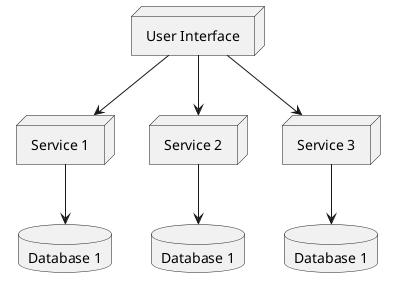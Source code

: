 @startuml

node "User Interface" as ui
node "Service 1" as s1
node "Service 2" as s2
node "Service 3" as s3

ui --> s1
ui --> s2
ui --> s3

database "Database 1" as db1
database "Database 1" as db2
database "Database 1" as db3

s1 --> db1
s2 --> db2
s3 --> db3

@enduml
